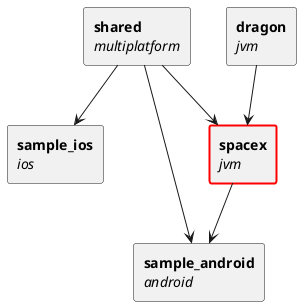 @startuml
agent shared [
 <b>shared
 //multiplatform//
 ]

agent sample_ios [
 <b>sample_ios
 //ios//
]

agent sample_android [
 <b>sample_android
 //android//
]
agent spacex #line:red;line.bold [
  <b>spacex
  //jvm//
]

agent dragon [
  <b>dragon
  //jvm//
]


dragon --> spacex
shared --> sample_android
shared --> sample_ios
shared --> spacex
spacex --> sample_android
@enduml